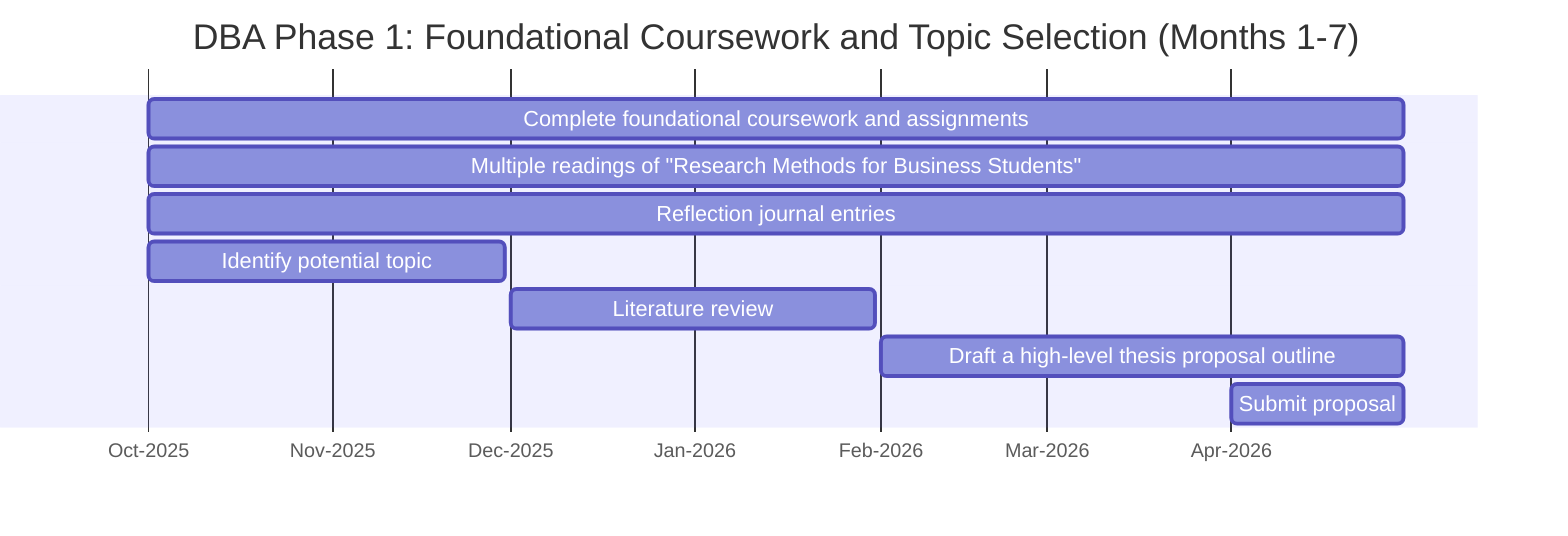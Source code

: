 gantt
    title DBA Phase 1: Foundational Coursework and Topic Selection (Months 1-7)
    dateFormat YYYY-MM-DD
    axisFormat %b-%Y
    
    Complete foundational coursework and assignments : 2025-10-01, 2026-04-30
    Multiple readings of "Research Methods for Business Students" : 2025-10-01, 2026-04-30
    Reflection journal entries : 2025-10-01, 2026-04-30
    Identify potential topic : 2025-10-01, 2025-11-30
    Literature review : 2025-12-01, 2026-01-31
    Draft a high-level thesis proposal outline : 2026-02-01, 2026-04-30
    Submit proposal : 2026-04-01, 2026-04-30